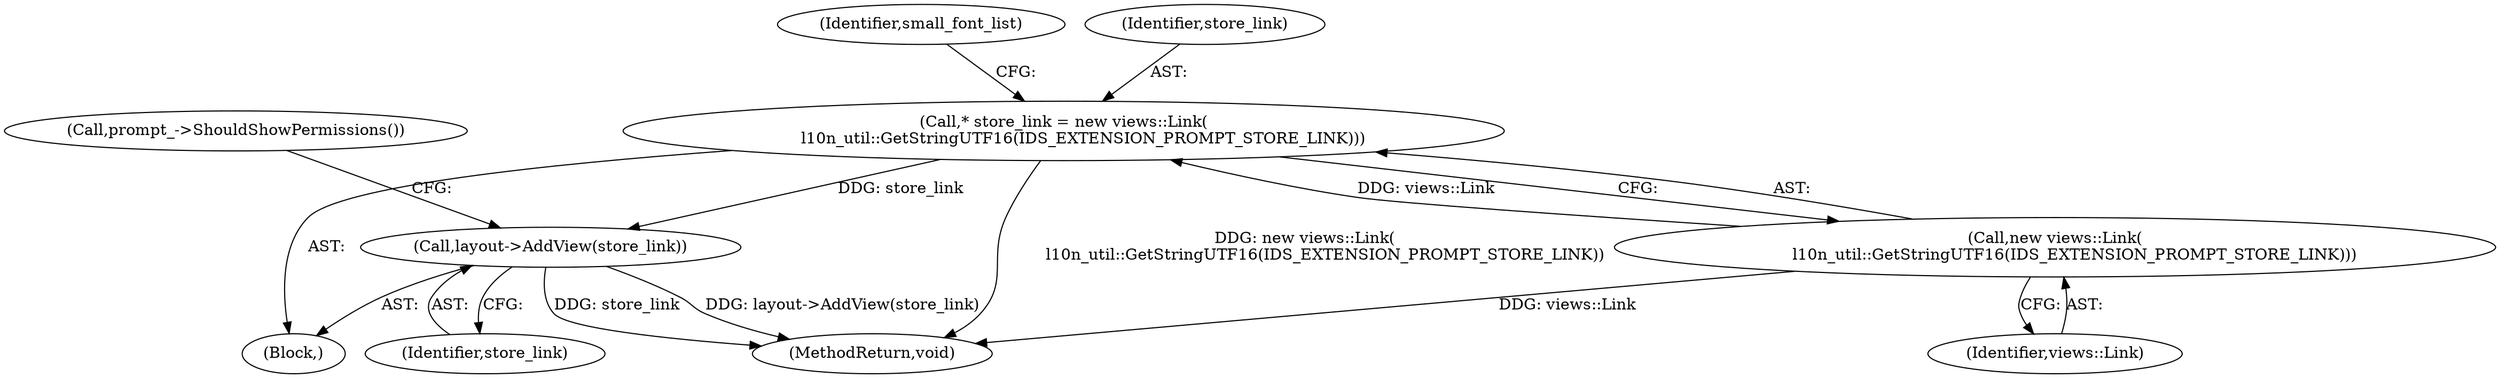 digraph "0_Chrome_0a1c15fecb1240ab909e1431b6127410c3b380e0_0@pointer" {
"1000196" [label="(Call,layout->AddView(store_link))"];
"1000188" [label="(Call,* store_link = new views::Link(\n        l10n_util::GetStringUTF16(IDS_EXTENSION_PROMPT_STORE_LINK)))"];
"1000190" [label="(Call,new views::Link(\n        l10n_util::GetStringUTF16(IDS_EXTENSION_PROMPT_STORE_LINK)))"];
"1000135" [label="(Block,)"];
"1000191" [label="(Identifier,views::Link)"];
"1000197" [label="(Identifier,store_link)"];
"1000188" [label="(Call,* store_link = new views::Link(\n        l10n_util::GetStringUTF16(IDS_EXTENSION_PROMPT_STORE_LINK)))"];
"1000193" [label="(Identifier,small_font_list)"];
"1000189" [label="(Identifier,store_link)"];
"1000196" [label="(Call,layout->AddView(store_link))"];
"1000199" [label="(Call,prompt_->ShouldShowPermissions())"];
"1000190" [label="(Call,new views::Link(\n        l10n_util::GetStringUTF16(IDS_EXTENSION_PROMPT_STORE_LINK)))"];
"1000496" [label="(MethodReturn,void)"];
"1000196" -> "1000135"  [label="AST: "];
"1000196" -> "1000197"  [label="CFG: "];
"1000197" -> "1000196"  [label="AST: "];
"1000199" -> "1000196"  [label="CFG: "];
"1000196" -> "1000496"  [label="DDG: store_link"];
"1000196" -> "1000496"  [label="DDG: layout->AddView(store_link)"];
"1000188" -> "1000196"  [label="DDG: store_link"];
"1000188" -> "1000135"  [label="AST: "];
"1000188" -> "1000190"  [label="CFG: "];
"1000189" -> "1000188"  [label="AST: "];
"1000190" -> "1000188"  [label="AST: "];
"1000193" -> "1000188"  [label="CFG: "];
"1000188" -> "1000496"  [label="DDG: new views::Link(\n        l10n_util::GetStringUTF16(IDS_EXTENSION_PROMPT_STORE_LINK))"];
"1000190" -> "1000188"  [label="DDG: views::Link"];
"1000190" -> "1000191"  [label="CFG: "];
"1000191" -> "1000190"  [label="AST: "];
"1000190" -> "1000496"  [label="DDG: views::Link"];
}
